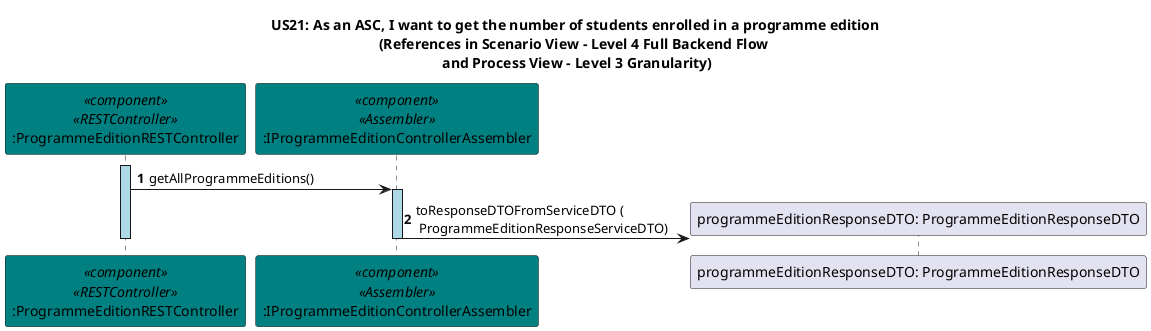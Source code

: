 @startuml
title US21: As an ASC, I want to get the number of students enrolled in a programme edition\n(References in Scenario View - Level 4 Full Backend Flow \n and Process View - Level 3 Granularity)

autonumber
skinparam {
  ActivityPadding 2
  ActivityMargin 2
  BoxPadding 2
}

participant ":ProgrammeEditionRESTController" as restController <<component>> <<RESTController>> #teal
participant ":IProgrammeEditionControllerAssembler" as programmeEditionService <<component>> <<Assembler>> #teal

activate restController #LightBlue
restController -> programmeEditionService: getAllProgrammeEditions()
activate programmeEditionService #LightBlue

create "programmeEditionResponseDTO: ProgrammeEditionResponseDTO"
programmeEditionService -> "programmeEditionResponseDTO: ProgrammeEditionResponseDTO": toResponseDTOFromServiceDTO (\n ProgrammeEditionResponseServiceDTO)
deactivate programmeEditionService
deactivate restController

@enduml
